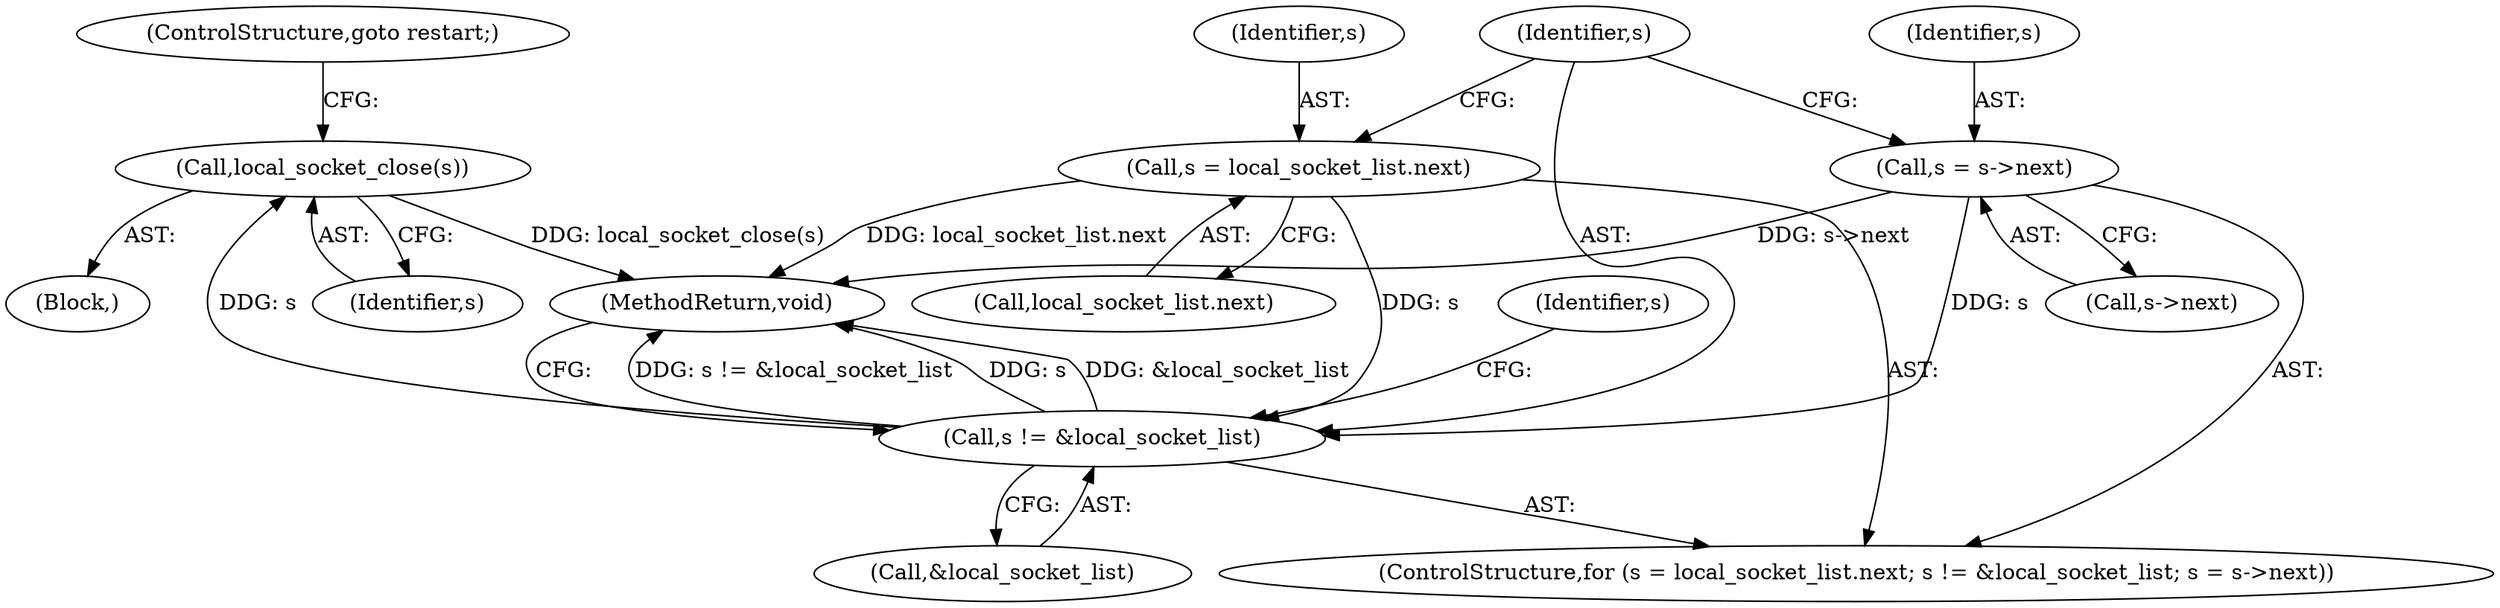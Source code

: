 digraph "0_Android_014b01706cc64dc9c2ad94a96f62e07c058d0b5d@API" {
"1000147" [label="(Call,local_socket_close(s))"];
"1000118" [label="(Call,s != &local_socket_list)"];
"1000113" [label="(Call,s = local_socket_list.next)"];
"1000122" [label="(Call,s = s->next)"];
"1000118" [label="(Call,s != &local_socket_list)"];
"1000124" [label="(Call,s->next)"];
"1000146" [label="(Block,)"];
"1000150" [label="(MethodReturn,void)"];
"1000148" [label="(Identifier,s)"];
"1000119" [label="(Identifier,s)"];
"1000113" [label="(Call,s = local_socket_list.next)"];
"1000114" [label="(Identifier,s)"];
"1000115" [label="(Call,local_socket_list.next)"];
"1000149" [label="(ControlStructure,goto restart;)"];
"1000120" [label="(Call,&local_socket_list)"];
"1000132" [label="(Identifier,s)"];
"1000123" [label="(Identifier,s)"];
"1000122" [label="(Call,s = s->next)"];
"1000147" [label="(Call,local_socket_close(s))"];
"1000112" [label="(ControlStructure,for (s = local_socket_list.next; s != &local_socket_list; s = s->next))"];
"1000147" -> "1000146"  [label="AST: "];
"1000147" -> "1000148"  [label="CFG: "];
"1000148" -> "1000147"  [label="AST: "];
"1000149" -> "1000147"  [label="CFG: "];
"1000147" -> "1000150"  [label="DDG: local_socket_close(s)"];
"1000118" -> "1000147"  [label="DDG: s"];
"1000118" -> "1000112"  [label="AST: "];
"1000118" -> "1000120"  [label="CFG: "];
"1000119" -> "1000118"  [label="AST: "];
"1000120" -> "1000118"  [label="AST: "];
"1000132" -> "1000118"  [label="CFG: "];
"1000150" -> "1000118"  [label="CFG: "];
"1000118" -> "1000150"  [label="DDG: s != &local_socket_list"];
"1000118" -> "1000150"  [label="DDG: s"];
"1000118" -> "1000150"  [label="DDG: &local_socket_list"];
"1000113" -> "1000118"  [label="DDG: s"];
"1000122" -> "1000118"  [label="DDG: s"];
"1000113" -> "1000112"  [label="AST: "];
"1000113" -> "1000115"  [label="CFG: "];
"1000114" -> "1000113"  [label="AST: "];
"1000115" -> "1000113"  [label="AST: "];
"1000119" -> "1000113"  [label="CFG: "];
"1000113" -> "1000150"  [label="DDG: local_socket_list.next"];
"1000122" -> "1000112"  [label="AST: "];
"1000122" -> "1000124"  [label="CFG: "];
"1000123" -> "1000122"  [label="AST: "];
"1000124" -> "1000122"  [label="AST: "];
"1000119" -> "1000122"  [label="CFG: "];
"1000122" -> "1000150"  [label="DDG: s->next"];
}
